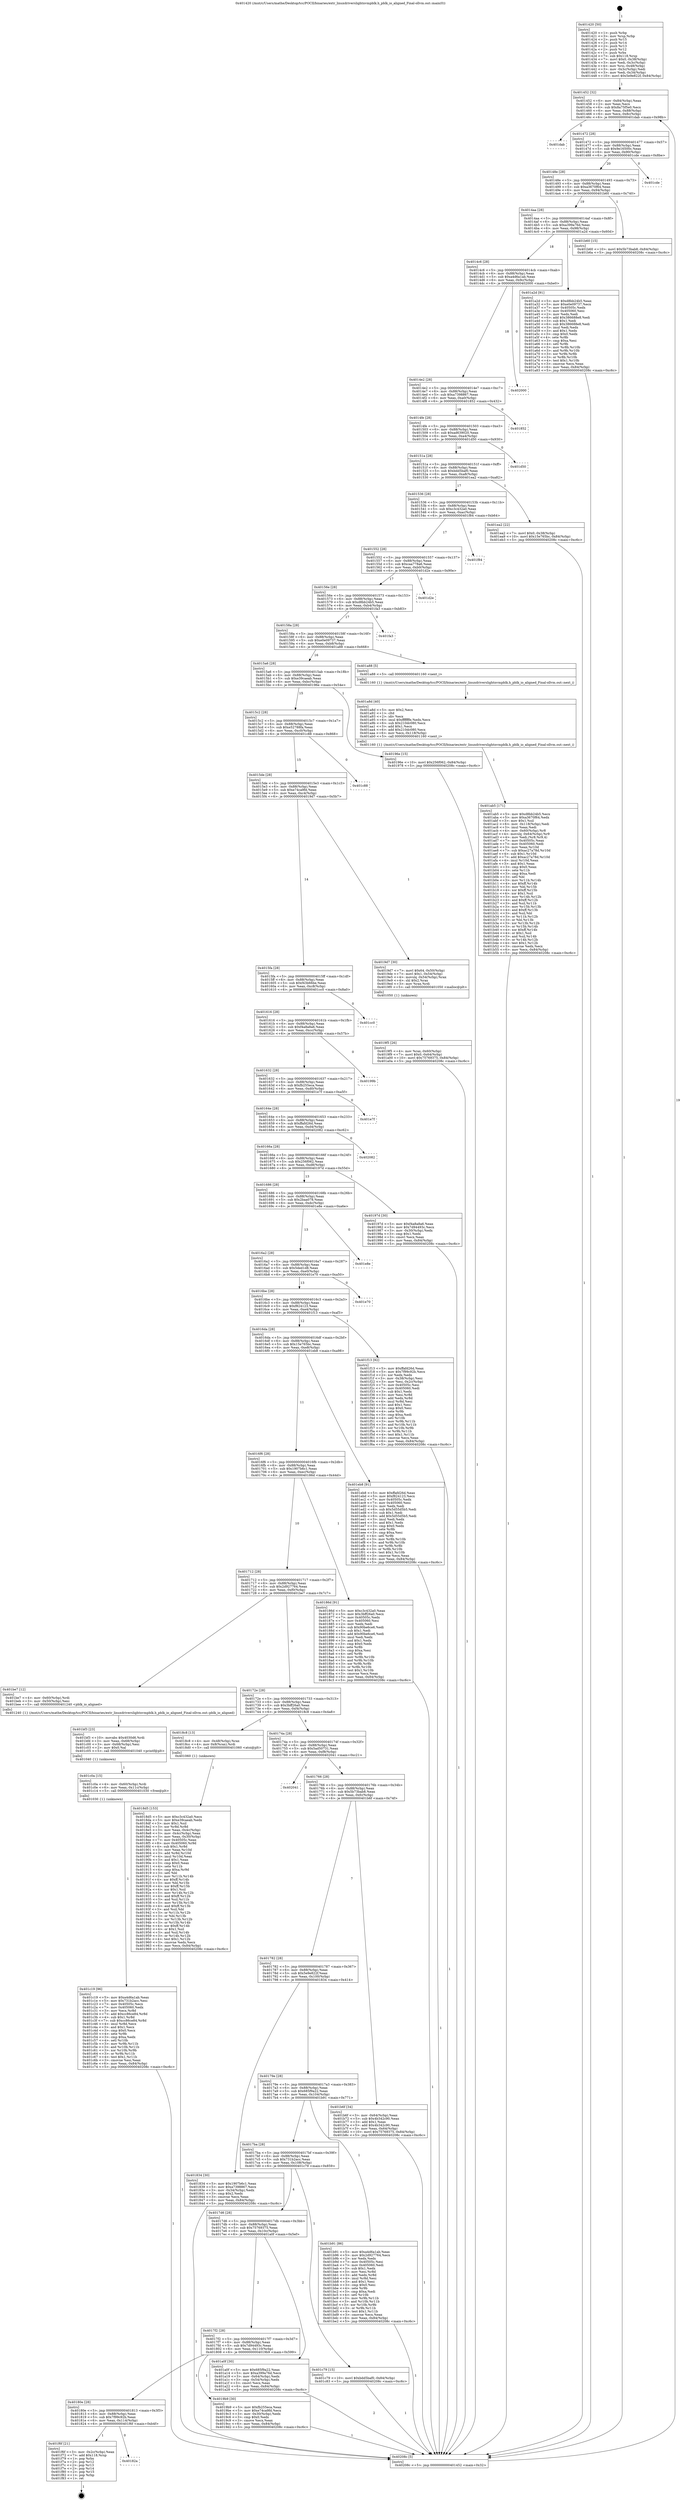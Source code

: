 digraph "0x401420" {
  label = "0x401420 (/mnt/c/Users/mathe/Desktop/tcc/POCII/binaries/extr_linuxdriverslightnvmpblk.h_pblk_io_aligned_Final-ollvm.out::main(0))"
  labelloc = "t"
  node[shape=record]

  Entry [label="",width=0.3,height=0.3,shape=circle,fillcolor=black,style=filled]
  "0x401452" [label="{
     0x401452 [32]\l
     | [instrs]\l
     &nbsp;&nbsp;0x401452 \<+6\>: mov -0x84(%rbp),%eax\l
     &nbsp;&nbsp;0x401458 \<+2\>: mov %eax,%ecx\l
     &nbsp;&nbsp;0x40145a \<+6\>: sub $0x8a75f5e0,%ecx\l
     &nbsp;&nbsp;0x401460 \<+6\>: mov %eax,-0x88(%rbp)\l
     &nbsp;&nbsp;0x401466 \<+6\>: mov %ecx,-0x8c(%rbp)\l
     &nbsp;&nbsp;0x40146c \<+6\>: je 0000000000401dab \<main+0x98b\>\l
  }"]
  "0x401dab" [label="{
     0x401dab\l
  }", style=dashed]
  "0x401472" [label="{
     0x401472 [28]\l
     | [instrs]\l
     &nbsp;&nbsp;0x401472 \<+5\>: jmp 0000000000401477 \<main+0x57\>\l
     &nbsp;&nbsp;0x401477 \<+6\>: mov -0x88(%rbp),%eax\l
     &nbsp;&nbsp;0x40147d \<+5\>: sub $0x9e16500c,%eax\l
     &nbsp;&nbsp;0x401482 \<+6\>: mov %eax,-0x90(%rbp)\l
     &nbsp;&nbsp;0x401488 \<+6\>: je 0000000000401cde \<main+0x8be\>\l
  }"]
  Exit [label="",width=0.3,height=0.3,shape=circle,fillcolor=black,style=filled,peripheries=2]
  "0x401cde" [label="{
     0x401cde\l
  }", style=dashed]
  "0x40148e" [label="{
     0x40148e [28]\l
     | [instrs]\l
     &nbsp;&nbsp;0x40148e \<+5\>: jmp 0000000000401493 \<main+0x73\>\l
     &nbsp;&nbsp;0x401493 \<+6\>: mov -0x88(%rbp),%eax\l
     &nbsp;&nbsp;0x401499 \<+5\>: sub $0xa3670f64,%eax\l
     &nbsp;&nbsp;0x40149e \<+6\>: mov %eax,-0x94(%rbp)\l
     &nbsp;&nbsp;0x4014a4 \<+6\>: je 0000000000401b60 \<main+0x740\>\l
  }"]
  "0x40182a" [label="{
     0x40182a\l
  }", style=dashed]
  "0x401b60" [label="{
     0x401b60 [15]\l
     | [instrs]\l
     &nbsp;&nbsp;0x401b60 \<+10\>: movl $0x5b73bab8,-0x84(%rbp)\l
     &nbsp;&nbsp;0x401b6a \<+5\>: jmp 000000000040208c \<main+0xc6c\>\l
  }"]
  "0x4014aa" [label="{
     0x4014aa [28]\l
     | [instrs]\l
     &nbsp;&nbsp;0x4014aa \<+5\>: jmp 00000000004014af \<main+0x8f\>\l
     &nbsp;&nbsp;0x4014af \<+6\>: mov -0x88(%rbp),%eax\l
     &nbsp;&nbsp;0x4014b5 \<+5\>: sub $0xa399a76d,%eax\l
     &nbsp;&nbsp;0x4014ba \<+6\>: mov %eax,-0x98(%rbp)\l
     &nbsp;&nbsp;0x4014c0 \<+6\>: je 0000000000401a2d \<main+0x60d\>\l
  }"]
  "0x401f6f" [label="{
     0x401f6f [21]\l
     | [instrs]\l
     &nbsp;&nbsp;0x401f6f \<+3\>: mov -0x2c(%rbp),%eax\l
     &nbsp;&nbsp;0x401f72 \<+7\>: add $0x118,%rsp\l
     &nbsp;&nbsp;0x401f79 \<+1\>: pop %rbx\l
     &nbsp;&nbsp;0x401f7a \<+2\>: pop %r12\l
     &nbsp;&nbsp;0x401f7c \<+2\>: pop %r13\l
     &nbsp;&nbsp;0x401f7e \<+2\>: pop %r14\l
     &nbsp;&nbsp;0x401f80 \<+2\>: pop %r15\l
     &nbsp;&nbsp;0x401f82 \<+1\>: pop %rbp\l
     &nbsp;&nbsp;0x401f83 \<+1\>: ret\l
  }"]
  "0x401a2d" [label="{
     0x401a2d [91]\l
     | [instrs]\l
     &nbsp;&nbsp;0x401a2d \<+5\>: mov $0xd8bb24b5,%eax\l
     &nbsp;&nbsp;0x401a32 \<+5\>: mov $0xe0e09737,%ecx\l
     &nbsp;&nbsp;0x401a37 \<+7\>: mov 0x40505c,%edx\l
     &nbsp;&nbsp;0x401a3e \<+7\>: mov 0x405060,%esi\l
     &nbsp;&nbsp;0x401a45 \<+2\>: mov %edx,%edi\l
     &nbsp;&nbsp;0x401a47 \<+6\>: add $0x386688e8,%edi\l
     &nbsp;&nbsp;0x401a4d \<+3\>: sub $0x1,%edi\l
     &nbsp;&nbsp;0x401a50 \<+6\>: sub $0x386688e8,%edi\l
     &nbsp;&nbsp;0x401a56 \<+3\>: imul %edi,%edx\l
     &nbsp;&nbsp;0x401a59 \<+3\>: and $0x1,%edx\l
     &nbsp;&nbsp;0x401a5c \<+3\>: cmp $0x0,%edx\l
     &nbsp;&nbsp;0x401a5f \<+4\>: sete %r8b\l
     &nbsp;&nbsp;0x401a63 \<+3\>: cmp $0xa,%esi\l
     &nbsp;&nbsp;0x401a66 \<+4\>: setl %r9b\l
     &nbsp;&nbsp;0x401a6a \<+3\>: mov %r8b,%r10b\l
     &nbsp;&nbsp;0x401a6d \<+3\>: and %r9b,%r10b\l
     &nbsp;&nbsp;0x401a70 \<+3\>: xor %r9b,%r8b\l
     &nbsp;&nbsp;0x401a73 \<+3\>: or %r8b,%r10b\l
     &nbsp;&nbsp;0x401a76 \<+4\>: test $0x1,%r10b\l
     &nbsp;&nbsp;0x401a7a \<+3\>: cmovne %ecx,%eax\l
     &nbsp;&nbsp;0x401a7d \<+6\>: mov %eax,-0x84(%rbp)\l
     &nbsp;&nbsp;0x401a83 \<+5\>: jmp 000000000040208c \<main+0xc6c\>\l
  }"]
  "0x4014c6" [label="{
     0x4014c6 [28]\l
     | [instrs]\l
     &nbsp;&nbsp;0x4014c6 \<+5\>: jmp 00000000004014cb \<main+0xab\>\l
     &nbsp;&nbsp;0x4014cb \<+6\>: mov -0x88(%rbp),%eax\l
     &nbsp;&nbsp;0x4014d1 \<+5\>: sub $0xa4d6a1ab,%eax\l
     &nbsp;&nbsp;0x4014d6 \<+6\>: mov %eax,-0x9c(%rbp)\l
     &nbsp;&nbsp;0x4014dc \<+6\>: je 0000000000402000 \<main+0xbe0\>\l
  }"]
  "0x401c19" [label="{
     0x401c19 [96]\l
     | [instrs]\l
     &nbsp;&nbsp;0x401c19 \<+5\>: mov $0xa4d6a1ab,%eax\l
     &nbsp;&nbsp;0x401c1e \<+5\>: mov $0x731b2acc,%esi\l
     &nbsp;&nbsp;0x401c23 \<+7\>: mov 0x40505c,%ecx\l
     &nbsp;&nbsp;0x401c2a \<+7\>: mov 0x405060,%edx\l
     &nbsp;&nbsp;0x401c31 \<+3\>: mov %ecx,%r8d\l
     &nbsp;&nbsp;0x401c34 \<+7\>: add $0xcc86ce84,%r8d\l
     &nbsp;&nbsp;0x401c3b \<+4\>: sub $0x1,%r8d\l
     &nbsp;&nbsp;0x401c3f \<+7\>: sub $0xcc86ce84,%r8d\l
     &nbsp;&nbsp;0x401c46 \<+4\>: imul %r8d,%ecx\l
     &nbsp;&nbsp;0x401c4a \<+3\>: and $0x1,%ecx\l
     &nbsp;&nbsp;0x401c4d \<+3\>: cmp $0x0,%ecx\l
     &nbsp;&nbsp;0x401c50 \<+4\>: sete %r9b\l
     &nbsp;&nbsp;0x401c54 \<+3\>: cmp $0xa,%edx\l
     &nbsp;&nbsp;0x401c57 \<+4\>: setl %r10b\l
     &nbsp;&nbsp;0x401c5b \<+3\>: mov %r9b,%r11b\l
     &nbsp;&nbsp;0x401c5e \<+3\>: and %r10b,%r11b\l
     &nbsp;&nbsp;0x401c61 \<+3\>: xor %r10b,%r9b\l
     &nbsp;&nbsp;0x401c64 \<+3\>: or %r9b,%r11b\l
     &nbsp;&nbsp;0x401c67 \<+4\>: test $0x1,%r11b\l
     &nbsp;&nbsp;0x401c6b \<+3\>: cmovne %esi,%eax\l
     &nbsp;&nbsp;0x401c6e \<+6\>: mov %eax,-0x84(%rbp)\l
     &nbsp;&nbsp;0x401c74 \<+5\>: jmp 000000000040208c \<main+0xc6c\>\l
  }"]
  "0x402000" [label="{
     0x402000\l
  }", style=dashed]
  "0x4014e2" [label="{
     0x4014e2 [28]\l
     | [instrs]\l
     &nbsp;&nbsp;0x4014e2 \<+5\>: jmp 00000000004014e7 \<main+0xc7\>\l
     &nbsp;&nbsp;0x4014e7 \<+6\>: mov -0x88(%rbp),%eax\l
     &nbsp;&nbsp;0x4014ed \<+5\>: sub $0xa7398867,%eax\l
     &nbsp;&nbsp;0x4014f2 \<+6\>: mov %eax,-0xa0(%rbp)\l
     &nbsp;&nbsp;0x4014f8 \<+6\>: je 0000000000401852 \<main+0x432\>\l
  }"]
  "0x401c0a" [label="{
     0x401c0a [15]\l
     | [instrs]\l
     &nbsp;&nbsp;0x401c0a \<+4\>: mov -0x60(%rbp),%rdi\l
     &nbsp;&nbsp;0x401c0e \<+6\>: mov %eax,-0x11c(%rbp)\l
     &nbsp;&nbsp;0x401c14 \<+5\>: call 0000000000401030 \<free@plt\>\l
     | [calls]\l
     &nbsp;&nbsp;0x401030 \{1\} (unknown)\l
  }"]
  "0x401852" [label="{
     0x401852\l
  }", style=dashed]
  "0x4014fe" [label="{
     0x4014fe [28]\l
     | [instrs]\l
     &nbsp;&nbsp;0x4014fe \<+5\>: jmp 0000000000401503 \<main+0xe3\>\l
     &nbsp;&nbsp;0x401503 \<+6\>: mov -0x88(%rbp),%eax\l
     &nbsp;&nbsp;0x401509 \<+5\>: sub $0xad639020,%eax\l
     &nbsp;&nbsp;0x40150e \<+6\>: mov %eax,-0xa4(%rbp)\l
     &nbsp;&nbsp;0x401514 \<+6\>: je 0000000000401d50 \<main+0x930\>\l
  }"]
  "0x401bf3" [label="{
     0x401bf3 [23]\l
     | [instrs]\l
     &nbsp;&nbsp;0x401bf3 \<+10\>: movabs $0x4030d6,%rdi\l
     &nbsp;&nbsp;0x401bfd \<+3\>: mov %eax,-0x68(%rbp)\l
     &nbsp;&nbsp;0x401c00 \<+3\>: mov -0x68(%rbp),%esi\l
     &nbsp;&nbsp;0x401c03 \<+2\>: mov $0x0,%al\l
     &nbsp;&nbsp;0x401c05 \<+5\>: call 0000000000401040 \<printf@plt\>\l
     | [calls]\l
     &nbsp;&nbsp;0x401040 \{1\} (unknown)\l
  }"]
  "0x401d50" [label="{
     0x401d50\l
  }", style=dashed]
  "0x40151a" [label="{
     0x40151a [28]\l
     | [instrs]\l
     &nbsp;&nbsp;0x40151a \<+5\>: jmp 000000000040151f \<main+0xff\>\l
     &nbsp;&nbsp;0x40151f \<+6\>: mov -0x88(%rbp),%eax\l
     &nbsp;&nbsp;0x401525 \<+5\>: sub $0xbdd5baf0,%eax\l
     &nbsp;&nbsp;0x40152a \<+6\>: mov %eax,-0xa8(%rbp)\l
     &nbsp;&nbsp;0x401530 \<+6\>: je 0000000000401ea2 \<main+0xa82\>\l
  }"]
  "0x401ab5" [label="{
     0x401ab5 [171]\l
     | [instrs]\l
     &nbsp;&nbsp;0x401ab5 \<+5\>: mov $0xd8bb24b5,%ecx\l
     &nbsp;&nbsp;0x401aba \<+5\>: mov $0xa3670f64,%edx\l
     &nbsp;&nbsp;0x401abf \<+3\>: mov $0x1,%sil\l
     &nbsp;&nbsp;0x401ac2 \<+6\>: mov -0x118(%rbp),%edi\l
     &nbsp;&nbsp;0x401ac8 \<+3\>: imul %eax,%edi\l
     &nbsp;&nbsp;0x401acb \<+4\>: mov -0x60(%rbp),%r8\l
     &nbsp;&nbsp;0x401acf \<+4\>: movslq -0x64(%rbp),%r9\l
     &nbsp;&nbsp;0x401ad3 \<+4\>: mov %edi,(%r8,%r9,4)\l
     &nbsp;&nbsp;0x401ad7 \<+7\>: mov 0x40505c,%eax\l
     &nbsp;&nbsp;0x401ade \<+7\>: mov 0x405060,%edi\l
     &nbsp;&nbsp;0x401ae5 \<+3\>: mov %eax,%r10d\l
     &nbsp;&nbsp;0x401ae8 \<+7\>: sub $0xac27a78d,%r10d\l
     &nbsp;&nbsp;0x401aef \<+4\>: sub $0x1,%r10d\l
     &nbsp;&nbsp;0x401af3 \<+7\>: add $0xac27a78d,%r10d\l
     &nbsp;&nbsp;0x401afa \<+4\>: imul %r10d,%eax\l
     &nbsp;&nbsp;0x401afe \<+3\>: and $0x1,%eax\l
     &nbsp;&nbsp;0x401b01 \<+3\>: cmp $0x0,%eax\l
     &nbsp;&nbsp;0x401b04 \<+4\>: sete %r11b\l
     &nbsp;&nbsp;0x401b08 \<+3\>: cmp $0xa,%edi\l
     &nbsp;&nbsp;0x401b0b \<+3\>: setl %bl\l
     &nbsp;&nbsp;0x401b0e \<+3\>: mov %r11b,%r14b\l
     &nbsp;&nbsp;0x401b11 \<+4\>: xor $0xff,%r14b\l
     &nbsp;&nbsp;0x401b15 \<+3\>: mov %bl,%r15b\l
     &nbsp;&nbsp;0x401b18 \<+4\>: xor $0xff,%r15b\l
     &nbsp;&nbsp;0x401b1c \<+4\>: xor $0x1,%sil\l
     &nbsp;&nbsp;0x401b20 \<+3\>: mov %r14b,%r12b\l
     &nbsp;&nbsp;0x401b23 \<+4\>: and $0xff,%r12b\l
     &nbsp;&nbsp;0x401b27 \<+3\>: and %sil,%r11b\l
     &nbsp;&nbsp;0x401b2a \<+3\>: mov %r15b,%r13b\l
     &nbsp;&nbsp;0x401b2d \<+4\>: and $0xff,%r13b\l
     &nbsp;&nbsp;0x401b31 \<+3\>: and %sil,%bl\l
     &nbsp;&nbsp;0x401b34 \<+3\>: or %r11b,%r12b\l
     &nbsp;&nbsp;0x401b37 \<+3\>: or %bl,%r13b\l
     &nbsp;&nbsp;0x401b3a \<+3\>: xor %r13b,%r12b\l
     &nbsp;&nbsp;0x401b3d \<+3\>: or %r15b,%r14b\l
     &nbsp;&nbsp;0x401b40 \<+4\>: xor $0xff,%r14b\l
     &nbsp;&nbsp;0x401b44 \<+4\>: or $0x1,%sil\l
     &nbsp;&nbsp;0x401b48 \<+3\>: and %sil,%r14b\l
     &nbsp;&nbsp;0x401b4b \<+3\>: or %r14b,%r12b\l
     &nbsp;&nbsp;0x401b4e \<+4\>: test $0x1,%r12b\l
     &nbsp;&nbsp;0x401b52 \<+3\>: cmovne %edx,%ecx\l
     &nbsp;&nbsp;0x401b55 \<+6\>: mov %ecx,-0x84(%rbp)\l
     &nbsp;&nbsp;0x401b5b \<+5\>: jmp 000000000040208c \<main+0xc6c\>\l
  }"]
  "0x401ea2" [label="{
     0x401ea2 [22]\l
     | [instrs]\l
     &nbsp;&nbsp;0x401ea2 \<+7\>: movl $0x0,-0x38(%rbp)\l
     &nbsp;&nbsp;0x401ea9 \<+10\>: movl $0x15e765bc,-0x84(%rbp)\l
     &nbsp;&nbsp;0x401eb3 \<+5\>: jmp 000000000040208c \<main+0xc6c\>\l
  }"]
  "0x401536" [label="{
     0x401536 [28]\l
     | [instrs]\l
     &nbsp;&nbsp;0x401536 \<+5\>: jmp 000000000040153b \<main+0x11b\>\l
     &nbsp;&nbsp;0x40153b \<+6\>: mov -0x88(%rbp),%eax\l
     &nbsp;&nbsp;0x401541 \<+5\>: sub $0xc3c432a0,%eax\l
     &nbsp;&nbsp;0x401546 \<+6\>: mov %eax,-0xac(%rbp)\l
     &nbsp;&nbsp;0x40154c \<+6\>: je 0000000000401f84 \<main+0xb64\>\l
  }"]
  "0x401a8d" [label="{
     0x401a8d [40]\l
     | [instrs]\l
     &nbsp;&nbsp;0x401a8d \<+5\>: mov $0x2,%ecx\l
     &nbsp;&nbsp;0x401a92 \<+1\>: cltd\l
     &nbsp;&nbsp;0x401a93 \<+2\>: idiv %ecx\l
     &nbsp;&nbsp;0x401a95 \<+6\>: imul $0xfffffffe,%edx,%ecx\l
     &nbsp;&nbsp;0x401a9b \<+6\>: sub $0x210dc080,%ecx\l
     &nbsp;&nbsp;0x401aa1 \<+3\>: add $0x1,%ecx\l
     &nbsp;&nbsp;0x401aa4 \<+6\>: add $0x210dc080,%ecx\l
     &nbsp;&nbsp;0x401aaa \<+6\>: mov %ecx,-0x118(%rbp)\l
     &nbsp;&nbsp;0x401ab0 \<+5\>: call 0000000000401160 \<next_i\>\l
     | [calls]\l
     &nbsp;&nbsp;0x401160 \{1\} (/mnt/c/Users/mathe/Desktop/tcc/POCII/binaries/extr_linuxdriverslightnvmpblk.h_pblk_io_aligned_Final-ollvm.out::next_i)\l
  }"]
  "0x401f84" [label="{
     0x401f84\l
  }", style=dashed]
  "0x401552" [label="{
     0x401552 [28]\l
     | [instrs]\l
     &nbsp;&nbsp;0x401552 \<+5\>: jmp 0000000000401557 \<main+0x137\>\l
     &nbsp;&nbsp;0x401557 \<+6\>: mov -0x88(%rbp),%eax\l
     &nbsp;&nbsp;0x40155d \<+5\>: sub $0xcaa778a6,%eax\l
     &nbsp;&nbsp;0x401562 \<+6\>: mov %eax,-0xb0(%rbp)\l
     &nbsp;&nbsp;0x401568 \<+6\>: je 0000000000401d2e \<main+0x90e\>\l
  }"]
  "0x4019f5" [label="{
     0x4019f5 [26]\l
     | [instrs]\l
     &nbsp;&nbsp;0x4019f5 \<+4\>: mov %rax,-0x60(%rbp)\l
     &nbsp;&nbsp;0x4019f9 \<+7\>: movl $0x0,-0x64(%rbp)\l
     &nbsp;&nbsp;0x401a00 \<+10\>: movl $0x75769375,-0x84(%rbp)\l
     &nbsp;&nbsp;0x401a0a \<+5\>: jmp 000000000040208c \<main+0xc6c\>\l
  }"]
  "0x401d2e" [label="{
     0x401d2e\l
  }", style=dashed]
  "0x40156e" [label="{
     0x40156e [28]\l
     | [instrs]\l
     &nbsp;&nbsp;0x40156e \<+5\>: jmp 0000000000401573 \<main+0x153\>\l
     &nbsp;&nbsp;0x401573 \<+6\>: mov -0x88(%rbp),%eax\l
     &nbsp;&nbsp;0x401579 \<+5\>: sub $0xd8bb24b5,%eax\l
     &nbsp;&nbsp;0x40157e \<+6\>: mov %eax,-0xb4(%rbp)\l
     &nbsp;&nbsp;0x401584 \<+6\>: je 0000000000401fa3 \<main+0xb83\>\l
  }"]
  "0x40180e" [label="{
     0x40180e [28]\l
     | [instrs]\l
     &nbsp;&nbsp;0x40180e \<+5\>: jmp 0000000000401813 \<main+0x3f3\>\l
     &nbsp;&nbsp;0x401813 \<+6\>: mov -0x88(%rbp),%eax\l
     &nbsp;&nbsp;0x401819 \<+5\>: sub $0x7f99c92b,%eax\l
     &nbsp;&nbsp;0x40181e \<+6\>: mov %eax,-0x114(%rbp)\l
     &nbsp;&nbsp;0x401824 \<+6\>: je 0000000000401f6f \<main+0xb4f\>\l
  }"]
  "0x401fa3" [label="{
     0x401fa3\l
  }", style=dashed]
  "0x40158a" [label="{
     0x40158a [28]\l
     | [instrs]\l
     &nbsp;&nbsp;0x40158a \<+5\>: jmp 000000000040158f \<main+0x16f\>\l
     &nbsp;&nbsp;0x40158f \<+6\>: mov -0x88(%rbp),%eax\l
     &nbsp;&nbsp;0x401595 \<+5\>: sub $0xe0e09737,%eax\l
     &nbsp;&nbsp;0x40159a \<+6\>: mov %eax,-0xb8(%rbp)\l
     &nbsp;&nbsp;0x4015a0 \<+6\>: je 0000000000401a88 \<main+0x668\>\l
  }"]
  "0x4019b9" [label="{
     0x4019b9 [30]\l
     | [instrs]\l
     &nbsp;&nbsp;0x4019b9 \<+5\>: mov $0xfb255eca,%eax\l
     &nbsp;&nbsp;0x4019be \<+5\>: mov $0xe74ca9fd,%ecx\l
     &nbsp;&nbsp;0x4019c3 \<+3\>: mov -0x30(%rbp),%edx\l
     &nbsp;&nbsp;0x4019c6 \<+3\>: cmp $0x0,%edx\l
     &nbsp;&nbsp;0x4019c9 \<+3\>: cmove %ecx,%eax\l
     &nbsp;&nbsp;0x4019cc \<+6\>: mov %eax,-0x84(%rbp)\l
     &nbsp;&nbsp;0x4019d2 \<+5\>: jmp 000000000040208c \<main+0xc6c\>\l
  }"]
  "0x401a88" [label="{
     0x401a88 [5]\l
     | [instrs]\l
     &nbsp;&nbsp;0x401a88 \<+5\>: call 0000000000401160 \<next_i\>\l
     | [calls]\l
     &nbsp;&nbsp;0x401160 \{1\} (/mnt/c/Users/mathe/Desktop/tcc/POCII/binaries/extr_linuxdriverslightnvmpblk.h_pblk_io_aligned_Final-ollvm.out::next_i)\l
  }"]
  "0x4015a6" [label="{
     0x4015a6 [28]\l
     | [instrs]\l
     &nbsp;&nbsp;0x4015a6 \<+5\>: jmp 00000000004015ab \<main+0x18b\>\l
     &nbsp;&nbsp;0x4015ab \<+6\>: mov -0x88(%rbp),%eax\l
     &nbsp;&nbsp;0x4015b1 \<+5\>: sub $0xe39caeab,%eax\l
     &nbsp;&nbsp;0x4015b6 \<+6\>: mov %eax,-0xbc(%rbp)\l
     &nbsp;&nbsp;0x4015bc \<+6\>: je 000000000040196e \<main+0x54e\>\l
  }"]
  "0x4017f2" [label="{
     0x4017f2 [28]\l
     | [instrs]\l
     &nbsp;&nbsp;0x4017f2 \<+5\>: jmp 00000000004017f7 \<main+0x3d7\>\l
     &nbsp;&nbsp;0x4017f7 \<+6\>: mov -0x88(%rbp),%eax\l
     &nbsp;&nbsp;0x4017fd \<+5\>: sub $0x7d94493c,%eax\l
     &nbsp;&nbsp;0x401802 \<+6\>: mov %eax,-0x110(%rbp)\l
     &nbsp;&nbsp;0x401808 \<+6\>: je 00000000004019b9 \<main+0x599\>\l
  }"]
  "0x40196e" [label="{
     0x40196e [15]\l
     | [instrs]\l
     &nbsp;&nbsp;0x40196e \<+10\>: movl $0x256f062,-0x84(%rbp)\l
     &nbsp;&nbsp;0x401978 \<+5\>: jmp 000000000040208c \<main+0xc6c\>\l
  }"]
  "0x4015c2" [label="{
     0x4015c2 [28]\l
     | [instrs]\l
     &nbsp;&nbsp;0x4015c2 \<+5\>: jmp 00000000004015c7 \<main+0x1a7\>\l
     &nbsp;&nbsp;0x4015c7 \<+6\>: mov -0x88(%rbp),%eax\l
     &nbsp;&nbsp;0x4015cd \<+5\>: sub $0xe52788fa,%eax\l
     &nbsp;&nbsp;0x4015d2 \<+6\>: mov %eax,-0xc0(%rbp)\l
     &nbsp;&nbsp;0x4015d8 \<+6\>: je 0000000000401c88 \<main+0x868\>\l
  }"]
  "0x401a0f" [label="{
     0x401a0f [30]\l
     | [instrs]\l
     &nbsp;&nbsp;0x401a0f \<+5\>: mov $0x685f9a22,%eax\l
     &nbsp;&nbsp;0x401a14 \<+5\>: mov $0xa399a76d,%ecx\l
     &nbsp;&nbsp;0x401a19 \<+3\>: mov -0x64(%rbp),%edx\l
     &nbsp;&nbsp;0x401a1c \<+3\>: cmp -0x54(%rbp),%edx\l
     &nbsp;&nbsp;0x401a1f \<+3\>: cmovl %ecx,%eax\l
     &nbsp;&nbsp;0x401a22 \<+6\>: mov %eax,-0x84(%rbp)\l
     &nbsp;&nbsp;0x401a28 \<+5\>: jmp 000000000040208c \<main+0xc6c\>\l
  }"]
  "0x401c88" [label="{
     0x401c88\l
  }", style=dashed]
  "0x4015de" [label="{
     0x4015de [28]\l
     | [instrs]\l
     &nbsp;&nbsp;0x4015de \<+5\>: jmp 00000000004015e3 \<main+0x1c3\>\l
     &nbsp;&nbsp;0x4015e3 \<+6\>: mov -0x88(%rbp),%eax\l
     &nbsp;&nbsp;0x4015e9 \<+5\>: sub $0xe74ca9fd,%eax\l
     &nbsp;&nbsp;0x4015ee \<+6\>: mov %eax,-0xc4(%rbp)\l
     &nbsp;&nbsp;0x4015f4 \<+6\>: je 00000000004019d7 \<main+0x5b7\>\l
  }"]
  "0x4017d6" [label="{
     0x4017d6 [28]\l
     | [instrs]\l
     &nbsp;&nbsp;0x4017d6 \<+5\>: jmp 00000000004017db \<main+0x3bb\>\l
     &nbsp;&nbsp;0x4017db \<+6\>: mov -0x88(%rbp),%eax\l
     &nbsp;&nbsp;0x4017e1 \<+5\>: sub $0x75769375,%eax\l
     &nbsp;&nbsp;0x4017e6 \<+6\>: mov %eax,-0x10c(%rbp)\l
     &nbsp;&nbsp;0x4017ec \<+6\>: je 0000000000401a0f \<main+0x5ef\>\l
  }"]
  "0x4019d7" [label="{
     0x4019d7 [30]\l
     | [instrs]\l
     &nbsp;&nbsp;0x4019d7 \<+7\>: movl $0x64,-0x50(%rbp)\l
     &nbsp;&nbsp;0x4019de \<+7\>: movl $0x1,-0x54(%rbp)\l
     &nbsp;&nbsp;0x4019e5 \<+4\>: movslq -0x54(%rbp),%rax\l
     &nbsp;&nbsp;0x4019e9 \<+4\>: shl $0x2,%rax\l
     &nbsp;&nbsp;0x4019ed \<+3\>: mov %rax,%rdi\l
     &nbsp;&nbsp;0x4019f0 \<+5\>: call 0000000000401050 \<malloc@plt\>\l
     | [calls]\l
     &nbsp;&nbsp;0x401050 \{1\} (unknown)\l
  }"]
  "0x4015fa" [label="{
     0x4015fa [28]\l
     | [instrs]\l
     &nbsp;&nbsp;0x4015fa \<+5\>: jmp 00000000004015ff \<main+0x1df\>\l
     &nbsp;&nbsp;0x4015ff \<+6\>: mov -0x88(%rbp),%eax\l
     &nbsp;&nbsp;0x401605 \<+5\>: sub $0xf43b66be,%eax\l
     &nbsp;&nbsp;0x40160a \<+6\>: mov %eax,-0xc8(%rbp)\l
     &nbsp;&nbsp;0x401610 \<+6\>: je 0000000000401cc0 \<main+0x8a0\>\l
  }"]
  "0x401c79" [label="{
     0x401c79 [15]\l
     | [instrs]\l
     &nbsp;&nbsp;0x401c79 \<+10\>: movl $0xbdd5baf0,-0x84(%rbp)\l
     &nbsp;&nbsp;0x401c83 \<+5\>: jmp 000000000040208c \<main+0xc6c\>\l
  }"]
  "0x401cc0" [label="{
     0x401cc0\l
  }", style=dashed]
  "0x401616" [label="{
     0x401616 [28]\l
     | [instrs]\l
     &nbsp;&nbsp;0x401616 \<+5\>: jmp 000000000040161b \<main+0x1fb\>\l
     &nbsp;&nbsp;0x40161b \<+6\>: mov -0x88(%rbp),%eax\l
     &nbsp;&nbsp;0x401621 \<+5\>: sub $0xf4a8a8a6,%eax\l
     &nbsp;&nbsp;0x401626 \<+6\>: mov %eax,-0xcc(%rbp)\l
     &nbsp;&nbsp;0x40162c \<+6\>: je 000000000040199b \<main+0x57b\>\l
  }"]
  "0x4017ba" [label="{
     0x4017ba [28]\l
     | [instrs]\l
     &nbsp;&nbsp;0x4017ba \<+5\>: jmp 00000000004017bf \<main+0x39f\>\l
     &nbsp;&nbsp;0x4017bf \<+6\>: mov -0x88(%rbp),%eax\l
     &nbsp;&nbsp;0x4017c5 \<+5\>: sub $0x731b2acc,%eax\l
     &nbsp;&nbsp;0x4017ca \<+6\>: mov %eax,-0x108(%rbp)\l
     &nbsp;&nbsp;0x4017d0 \<+6\>: je 0000000000401c79 \<main+0x859\>\l
  }"]
  "0x40199b" [label="{
     0x40199b\l
  }", style=dashed]
  "0x401632" [label="{
     0x401632 [28]\l
     | [instrs]\l
     &nbsp;&nbsp;0x401632 \<+5\>: jmp 0000000000401637 \<main+0x217\>\l
     &nbsp;&nbsp;0x401637 \<+6\>: mov -0x88(%rbp),%eax\l
     &nbsp;&nbsp;0x40163d \<+5\>: sub $0xfb255eca,%eax\l
     &nbsp;&nbsp;0x401642 \<+6\>: mov %eax,-0xd0(%rbp)\l
     &nbsp;&nbsp;0x401648 \<+6\>: je 0000000000401e7f \<main+0xa5f\>\l
  }"]
  "0x401b91" [label="{
     0x401b91 [86]\l
     | [instrs]\l
     &nbsp;&nbsp;0x401b91 \<+5\>: mov $0xa4d6a1ab,%eax\l
     &nbsp;&nbsp;0x401b96 \<+5\>: mov $0x2d927764,%ecx\l
     &nbsp;&nbsp;0x401b9b \<+2\>: xor %edx,%edx\l
     &nbsp;&nbsp;0x401b9d \<+7\>: mov 0x40505c,%esi\l
     &nbsp;&nbsp;0x401ba4 \<+7\>: mov 0x405060,%edi\l
     &nbsp;&nbsp;0x401bab \<+3\>: sub $0x1,%edx\l
     &nbsp;&nbsp;0x401bae \<+3\>: mov %esi,%r8d\l
     &nbsp;&nbsp;0x401bb1 \<+3\>: add %edx,%r8d\l
     &nbsp;&nbsp;0x401bb4 \<+4\>: imul %r8d,%esi\l
     &nbsp;&nbsp;0x401bb8 \<+3\>: and $0x1,%esi\l
     &nbsp;&nbsp;0x401bbb \<+3\>: cmp $0x0,%esi\l
     &nbsp;&nbsp;0x401bbe \<+4\>: sete %r9b\l
     &nbsp;&nbsp;0x401bc2 \<+3\>: cmp $0xa,%edi\l
     &nbsp;&nbsp;0x401bc5 \<+4\>: setl %r10b\l
     &nbsp;&nbsp;0x401bc9 \<+3\>: mov %r9b,%r11b\l
     &nbsp;&nbsp;0x401bcc \<+3\>: and %r10b,%r11b\l
     &nbsp;&nbsp;0x401bcf \<+3\>: xor %r10b,%r9b\l
     &nbsp;&nbsp;0x401bd2 \<+3\>: or %r9b,%r11b\l
     &nbsp;&nbsp;0x401bd5 \<+4\>: test $0x1,%r11b\l
     &nbsp;&nbsp;0x401bd9 \<+3\>: cmovne %ecx,%eax\l
     &nbsp;&nbsp;0x401bdc \<+6\>: mov %eax,-0x84(%rbp)\l
     &nbsp;&nbsp;0x401be2 \<+5\>: jmp 000000000040208c \<main+0xc6c\>\l
  }"]
  "0x401e7f" [label="{
     0x401e7f\l
  }", style=dashed]
  "0x40164e" [label="{
     0x40164e [28]\l
     | [instrs]\l
     &nbsp;&nbsp;0x40164e \<+5\>: jmp 0000000000401653 \<main+0x233\>\l
     &nbsp;&nbsp;0x401653 \<+6\>: mov -0x88(%rbp),%eax\l
     &nbsp;&nbsp;0x401659 \<+5\>: sub $0xffafd26d,%eax\l
     &nbsp;&nbsp;0x40165e \<+6\>: mov %eax,-0xd4(%rbp)\l
     &nbsp;&nbsp;0x401664 \<+6\>: je 0000000000402082 \<main+0xc62\>\l
  }"]
  "0x4018d5" [label="{
     0x4018d5 [153]\l
     | [instrs]\l
     &nbsp;&nbsp;0x4018d5 \<+5\>: mov $0xc3c432a0,%ecx\l
     &nbsp;&nbsp;0x4018da \<+5\>: mov $0xe39caeab,%edx\l
     &nbsp;&nbsp;0x4018df \<+3\>: mov $0x1,%sil\l
     &nbsp;&nbsp;0x4018e2 \<+3\>: xor %r8d,%r8d\l
     &nbsp;&nbsp;0x4018e5 \<+3\>: mov %eax,-0x4c(%rbp)\l
     &nbsp;&nbsp;0x4018e8 \<+3\>: mov -0x4c(%rbp),%eax\l
     &nbsp;&nbsp;0x4018eb \<+3\>: mov %eax,-0x30(%rbp)\l
     &nbsp;&nbsp;0x4018ee \<+7\>: mov 0x40505c,%eax\l
     &nbsp;&nbsp;0x4018f5 \<+8\>: mov 0x405060,%r9d\l
     &nbsp;&nbsp;0x4018fd \<+4\>: sub $0x1,%r8d\l
     &nbsp;&nbsp;0x401901 \<+3\>: mov %eax,%r10d\l
     &nbsp;&nbsp;0x401904 \<+3\>: add %r8d,%r10d\l
     &nbsp;&nbsp;0x401907 \<+4\>: imul %r10d,%eax\l
     &nbsp;&nbsp;0x40190b \<+3\>: and $0x1,%eax\l
     &nbsp;&nbsp;0x40190e \<+3\>: cmp $0x0,%eax\l
     &nbsp;&nbsp;0x401911 \<+4\>: sete %r11b\l
     &nbsp;&nbsp;0x401915 \<+4\>: cmp $0xa,%r9d\l
     &nbsp;&nbsp;0x401919 \<+3\>: setl %bl\l
     &nbsp;&nbsp;0x40191c \<+3\>: mov %r11b,%r14b\l
     &nbsp;&nbsp;0x40191f \<+4\>: xor $0xff,%r14b\l
     &nbsp;&nbsp;0x401923 \<+3\>: mov %bl,%r15b\l
     &nbsp;&nbsp;0x401926 \<+4\>: xor $0xff,%r15b\l
     &nbsp;&nbsp;0x40192a \<+4\>: xor $0x1,%sil\l
     &nbsp;&nbsp;0x40192e \<+3\>: mov %r14b,%r12b\l
     &nbsp;&nbsp;0x401931 \<+4\>: and $0xff,%r12b\l
     &nbsp;&nbsp;0x401935 \<+3\>: and %sil,%r11b\l
     &nbsp;&nbsp;0x401938 \<+3\>: mov %r15b,%r13b\l
     &nbsp;&nbsp;0x40193b \<+4\>: and $0xff,%r13b\l
     &nbsp;&nbsp;0x40193f \<+3\>: and %sil,%bl\l
     &nbsp;&nbsp;0x401942 \<+3\>: or %r11b,%r12b\l
     &nbsp;&nbsp;0x401945 \<+3\>: or %bl,%r13b\l
     &nbsp;&nbsp;0x401948 \<+3\>: xor %r13b,%r12b\l
     &nbsp;&nbsp;0x40194b \<+3\>: or %r15b,%r14b\l
     &nbsp;&nbsp;0x40194e \<+4\>: xor $0xff,%r14b\l
     &nbsp;&nbsp;0x401952 \<+4\>: or $0x1,%sil\l
     &nbsp;&nbsp;0x401956 \<+3\>: and %sil,%r14b\l
     &nbsp;&nbsp;0x401959 \<+3\>: or %r14b,%r12b\l
     &nbsp;&nbsp;0x40195c \<+4\>: test $0x1,%r12b\l
     &nbsp;&nbsp;0x401960 \<+3\>: cmovne %edx,%ecx\l
     &nbsp;&nbsp;0x401963 \<+6\>: mov %ecx,-0x84(%rbp)\l
     &nbsp;&nbsp;0x401969 \<+5\>: jmp 000000000040208c \<main+0xc6c\>\l
  }"]
  "0x402082" [label="{
     0x402082\l
  }", style=dashed]
  "0x40166a" [label="{
     0x40166a [28]\l
     | [instrs]\l
     &nbsp;&nbsp;0x40166a \<+5\>: jmp 000000000040166f \<main+0x24f\>\l
     &nbsp;&nbsp;0x40166f \<+6\>: mov -0x88(%rbp),%eax\l
     &nbsp;&nbsp;0x401675 \<+5\>: sub $0x256f062,%eax\l
     &nbsp;&nbsp;0x40167a \<+6\>: mov %eax,-0xd8(%rbp)\l
     &nbsp;&nbsp;0x401680 \<+6\>: je 000000000040197d \<main+0x55d\>\l
  }"]
  "0x401420" [label="{
     0x401420 [50]\l
     | [instrs]\l
     &nbsp;&nbsp;0x401420 \<+1\>: push %rbp\l
     &nbsp;&nbsp;0x401421 \<+3\>: mov %rsp,%rbp\l
     &nbsp;&nbsp;0x401424 \<+2\>: push %r15\l
     &nbsp;&nbsp;0x401426 \<+2\>: push %r14\l
     &nbsp;&nbsp;0x401428 \<+2\>: push %r13\l
     &nbsp;&nbsp;0x40142a \<+2\>: push %r12\l
     &nbsp;&nbsp;0x40142c \<+1\>: push %rbx\l
     &nbsp;&nbsp;0x40142d \<+7\>: sub $0x118,%rsp\l
     &nbsp;&nbsp;0x401434 \<+7\>: movl $0x0,-0x38(%rbp)\l
     &nbsp;&nbsp;0x40143b \<+3\>: mov %edi,-0x3c(%rbp)\l
     &nbsp;&nbsp;0x40143e \<+4\>: mov %rsi,-0x48(%rbp)\l
     &nbsp;&nbsp;0x401442 \<+3\>: mov -0x3c(%rbp),%edi\l
     &nbsp;&nbsp;0x401445 \<+3\>: mov %edi,-0x34(%rbp)\l
     &nbsp;&nbsp;0x401448 \<+10\>: movl $0x5e9e822f,-0x84(%rbp)\l
  }"]
  "0x40197d" [label="{
     0x40197d [30]\l
     | [instrs]\l
     &nbsp;&nbsp;0x40197d \<+5\>: mov $0xf4a8a8a6,%eax\l
     &nbsp;&nbsp;0x401982 \<+5\>: mov $0x7d94493c,%ecx\l
     &nbsp;&nbsp;0x401987 \<+3\>: mov -0x30(%rbp),%edx\l
     &nbsp;&nbsp;0x40198a \<+3\>: cmp $0x1,%edx\l
     &nbsp;&nbsp;0x40198d \<+3\>: cmovl %ecx,%eax\l
     &nbsp;&nbsp;0x401990 \<+6\>: mov %eax,-0x84(%rbp)\l
     &nbsp;&nbsp;0x401996 \<+5\>: jmp 000000000040208c \<main+0xc6c\>\l
  }"]
  "0x401686" [label="{
     0x401686 [28]\l
     | [instrs]\l
     &nbsp;&nbsp;0x401686 \<+5\>: jmp 000000000040168b \<main+0x26b\>\l
     &nbsp;&nbsp;0x40168b \<+6\>: mov -0x88(%rbp),%eax\l
     &nbsp;&nbsp;0x401691 \<+5\>: sub $0x2baa078,%eax\l
     &nbsp;&nbsp;0x401696 \<+6\>: mov %eax,-0xdc(%rbp)\l
     &nbsp;&nbsp;0x40169c \<+6\>: je 0000000000401e8e \<main+0xa6e\>\l
  }"]
  "0x40208c" [label="{
     0x40208c [5]\l
     | [instrs]\l
     &nbsp;&nbsp;0x40208c \<+5\>: jmp 0000000000401452 \<main+0x32\>\l
  }"]
  "0x401e8e" [label="{
     0x401e8e\l
  }", style=dashed]
  "0x4016a2" [label="{
     0x4016a2 [28]\l
     | [instrs]\l
     &nbsp;&nbsp;0x4016a2 \<+5\>: jmp 00000000004016a7 \<main+0x287\>\l
     &nbsp;&nbsp;0x4016a7 \<+6\>: mov -0x88(%rbp),%eax\l
     &nbsp;&nbsp;0x4016ad \<+5\>: sub $0x5ded1d8,%eax\l
     &nbsp;&nbsp;0x4016b2 \<+6\>: mov %eax,-0xe0(%rbp)\l
     &nbsp;&nbsp;0x4016b8 \<+6\>: je 0000000000401e70 \<main+0xa50\>\l
  }"]
  "0x40179e" [label="{
     0x40179e [28]\l
     | [instrs]\l
     &nbsp;&nbsp;0x40179e \<+5\>: jmp 00000000004017a3 \<main+0x383\>\l
     &nbsp;&nbsp;0x4017a3 \<+6\>: mov -0x88(%rbp),%eax\l
     &nbsp;&nbsp;0x4017a9 \<+5\>: sub $0x685f9a22,%eax\l
     &nbsp;&nbsp;0x4017ae \<+6\>: mov %eax,-0x104(%rbp)\l
     &nbsp;&nbsp;0x4017b4 \<+6\>: je 0000000000401b91 \<main+0x771\>\l
  }"]
  "0x401e70" [label="{
     0x401e70\l
  }", style=dashed]
  "0x4016be" [label="{
     0x4016be [28]\l
     | [instrs]\l
     &nbsp;&nbsp;0x4016be \<+5\>: jmp 00000000004016c3 \<main+0x2a3\>\l
     &nbsp;&nbsp;0x4016c3 \<+6\>: mov -0x88(%rbp),%eax\l
     &nbsp;&nbsp;0x4016c9 \<+5\>: sub $0xf824123,%eax\l
     &nbsp;&nbsp;0x4016ce \<+6\>: mov %eax,-0xe4(%rbp)\l
     &nbsp;&nbsp;0x4016d4 \<+6\>: je 0000000000401f13 \<main+0xaf3\>\l
  }"]
  "0x401834" [label="{
     0x401834 [30]\l
     | [instrs]\l
     &nbsp;&nbsp;0x401834 \<+5\>: mov $0x1907b6c1,%eax\l
     &nbsp;&nbsp;0x401839 \<+5\>: mov $0xa7398867,%ecx\l
     &nbsp;&nbsp;0x40183e \<+3\>: mov -0x34(%rbp),%edx\l
     &nbsp;&nbsp;0x401841 \<+3\>: cmp $0x2,%edx\l
     &nbsp;&nbsp;0x401844 \<+3\>: cmovne %ecx,%eax\l
     &nbsp;&nbsp;0x401847 \<+6\>: mov %eax,-0x84(%rbp)\l
     &nbsp;&nbsp;0x40184d \<+5\>: jmp 000000000040208c \<main+0xc6c\>\l
  }"]
  "0x401f13" [label="{
     0x401f13 [92]\l
     | [instrs]\l
     &nbsp;&nbsp;0x401f13 \<+5\>: mov $0xffafd26d,%eax\l
     &nbsp;&nbsp;0x401f18 \<+5\>: mov $0x7f99c92b,%ecx\l
     &nbsp;&nbsp;0x401f1d \<+2\>: xor %edx,%edx\l
     &nbsp;&nbsp;0x401f1f \<+3\>: mov -0x38(%rbp),%esi\l
     &nbsp;&nbsp;0x401f22 \<+3\>: mov %esi,-0x2c(%rbp)\l
     &nbsp;&nbsp;0x401f25 \<+7\>: mov 0x40505c,%esi\l
     &nbsp;&nbsp;0x401f2c \<+7\>: mov 0x405060,%edi\l
     &nbsp;&nbsp;0x401f33 \<+3\>: sub $0x1,%edx\l
     &nbsp;&nbsp;0x401f36 \<+3\>: mov %esi,%r8d\l
     &nbsp;&nbsp;0x401f39 \<+3\>: add %edx,%r8d\l
     &nbsp;&nbsp;0x401f3c \<+4\>: imul %r8d,%esi\l
     &nbsp;&nbsp;0x401f40 \<+3\>: and $0x1,%esi\l
     &nbsp;&nbsp;0x401f43 \<+3\>: cmp $0x0,%esi\l
     &nbsp;&nbsp;0x401f46 \<+4\>: sete %r9b\l
     &nbsp;&nbsp;0x401f4a \<+3\>: cmp $0xa,%edi\l
     &nbsp;&nbsp;0x401f4d \<+4\>: setl %r10b\l
     &nbsp;&nbsp;0x401f51 \<+3\>: mov %r9b,%r11b\l
     &nbsp;&nbsp;0x401f54 \<+3\>: and %r10b,%r11b\l
     &nbsp;&nbsp;0x401f57 \<+3\>: xor %r10b,%r9b\l
     &nbsp;&nbsp;0x401f5a \<+3\>: or %r9b,%r11b\l
     &nbsp;&nbsp;0x401f5d \<+4\>: test $0x1,%r11b\l
     &nbsp;&nbsp;0x401f61 \<+3\>: cmovne %ecx,%eax\l
     &nbsp;&nbsp;0x401f64 \<+6\>: mov %eax,-0x84(%rbp)\l
     &nbsp;&nbsp;0x401f6a \<+5\>: jmp 000000000040208c \<main+0xc6c\>\l
  }"]
  "0x4016da" [label="{
     0x4016da [28]\l
     | [instrs]\l
     &nbsp;&nbsp;0x4016da \<+5\>: jmp 00000000004016df \<main+0x2bf\>\l
     &nbsp;&nbsp;0x4016df \<+6\>: mov -0x88(%rbp),%eax\l
     &nbsp;&nbsp;0x4016e5 \<+5\>: sub $0x15e765bc,%eax\l
     &nbsp;&nbsp;0x4016ea \<+6\>: mov %eax,-0xe8(%rbp)\l
     &nbsp;&nbsp;0x4016f0 \<+6\>: je 0000000000401eb8 \<main+0xa98\>\l
  }"]
  "0x401782" [label="{
     0x401782 [28]\l
     | [instrs]\l
     &nbsp;&nbsp;0x401782 \<+5\>: jmp 0000000000401787 \<main+0x367\>\l
     &nbsp;&nbsp;0x401787 \<+6\>: mov -0x88(%rbp),%eax\l
     &nbsp;&nbsp;0x40178d \<+5\>: sub $0x5e9e822f,%eax\l
     &nbsp;&nbsp;0x401792 \<+6\>: mov %eax,-0x100(%rbp)\l
     &nbsp;&nbsp;0x401798 \<+6\>: je 0000000000401834 \<main+0x414\>\l
  }"]
  "0x401eb8" [label="{
     0x401eb8 [91]\l
     | [instrs]\l
     &nbsp;&nbsp;0x401eb8 \<+5\>: mov $0xffafd26d,%eax\l
     &nbsp;&nbsp;0x401ebd \<+5\>: mov $0xf824123,%ecx\l
     &nbsp;&nbsp;0x401ec2 \<+7\>: mov 0x40505c,%edx\l
     &nbsp;&nbsp;0x401ec9 \<+7\>: mov 0x405060,%esi\l
     &nbsp;&nbsp;0x401ed0 \<+2\>: mov %edx,%edi\l
     &nbsp;&nbsp;0x401ed2 \<+6\>: sub $0x5d55d5b5,%edi\l
     &nbsp;&nbsp;0x401ed8 \<+3\>: sub $0x1,%edi\l
     &nbsp;&nbsp;0x401edb \<+6\>: add $0x5d55d5b5,%edi\l
     &nbsp;&nbsp;0x401ee1 \<+3\>: imul %edi,%edx\l
     &nbsp;&nbsp;0x401ee4 \<+3\>: and $0x1,%edx\l
     &nbsp;&nbsp;0x401ee7 \<+3\>: cmp $0x0,%edx\l
     &nbsp;&nbsp;0x401eea \<+4\>: sete %r8b\l
     &nbsp;&nbsp;0x401eee \<+3\>: cmp $0xa,%esi\l
     &nbsp;&nbsp;0x401ef1 \<+4\>: setl %r9b\l
     &nbsp;&nbsp;0x401ef5 \<+3\>: mov %r8b,%r10b\l
     &nbsp;&nbsp;0x401ef8 \<+3\>: and %r9b,%r10b\l
     &nbsp;&nbsp;0x401efb \<+3\>: xor %r9b,%r8b\l
     &nbsp;&nbsp;0x401efe \<+3\>: or %r8b,%r10b\l
     &nbsp;&nbsp;0x401f01 \<+4\>: test $0x1,%r10b\l
     &nbsp;&nbsp;0x401f05 \<+3\>: cmovne %ecx,%eax\l
     &nbsp;&nbsp;0x401f08 \<+6\>: mov %eax,-0x84(%rbp)\l
     &nbsp;&nbsp;0x401f0e \<+5\>: jmp 000000000040208c \<main+0xc6c\>\l
  }"]
  "0x4016f6" [label="{
     0x4016f6 [28]\l
     | [instrs]\l
     &nbsp;&nbsp;0x4016f6 \<+5\>: jmp 00000000004016fb \<main+0x2db\>\l
     &nbsp;&nbsp;0x4016fb \<+6\>: mov -0x88(%rbp),%eax\l
     &nbsp;&nbsp;0x401701 \<+5\>: sub $0x1907b6c1,%eax\l
     &nbsp;&nbsp;0x401706 \<+6\>: mov %eax,-0xec(%rbp)\l
     &nbsp;&nbsp;0x40170c \<+6\>: je 000000000040186d \<main+0x44d\>\l
  }"]
  "0x401b6f" [label="{
     0x401b6f [34]\l
     | [instrs]\l
     &nbsp;&nbsp;0x401b6f \<+3\>: mov -0x64(%rbp),%eax\l
     &nbsp;&nbsp;0x401b72 \<+5\>: sub $0x4b342c90,%eax\l
     &nbsp;&nbsp;0x401b77 \<+3\>: add $0x1,%eax\l
     &nbsp;&nbsp;0x401b7a \<+5\>: add $0x4b342c90,%eax\l
     &nbsp;&nbsp;0x401b7f \<+3\>: mov %eax,-0x64(%rbp)\l
     &nbsp;&nbsp;0x401b82 \<+10\>: movl $0x75769375,-0x84(%rbp)\l
     &nbsp;&nbsp;0x401b8c \<+5\>: jmp 000000000040208c \<main+0xc6c\>\l
  }"]
  "0x40186d" [label="{
     0x40186d [91]\l
     | [instrs]\l
     &nbsp;&nbsp;0x40186d \<+5\>: mov $0xc3c432a0,%eax\l
     &nbsp;&nbsp;0x401872 \<+5\>: mov $0x3bff26a0,%ecx\l
     &nbsp;&nbsp;0x401877 \<+7\>: mov 0x40505c,%edx\l
     &nbsp;&nbsp;0x40187e \<+7\>: mov 0x405060,%esi\l
     &nbsp;&nbsp;0x401885 \<+2\>: mov %edx,%edi\l
     &nbsp;&nbsp;0x401887 \<+6\>: sub $0x90be6ce6,%edi\l
     &nbsp;&nbsp;0x40188d \<+3\>: sub $0x1,%edi\l
     &nbsp;&nbsp;0x401890 \<+6\>: add $0x90be6ce6,%edi\l
     &nbsp;&nbsp;0x401896 \<+3\>: imul %edi,%edx\l
     &nbsp;&nbsp;0x401899 \<+3\>: and $0x1,%edx\l
     &nbsp;&nbsp;0x40189c \<+3\>: cmp $0x0,%edx\l
     &nbsp;&nbsp;0x40189f \<+4\>: sete %r8b\l
     &nbsp;&nbsp;0x4018a3 \<+3\>: cmp $0xa,%esi\l
     &nbsp;&nbsp;0x4018a6 \<+4\>: setl %r9b\l
     &nbsp;&nbsp;0x4018aa \<+3\>: mov %r8b,%r10b\l
     &nbsp;&nbsp;0x4018ad \<+3\>: and %r9b,%r10b\l
     &nbsp;&nbsp;0x4018b0 \<+3\>: xor %r9b,%r8b\l
     &nbsp;&nbsp;0x4018b3 \<+3\>: or %r8b,%r10b\l
     &nbsp;&nbsp;0x4018b6 \<+4\>: test $0x1,%r10b\l
     &nbsp;&nbsp;0x4018ba \<+3\>: cmovne %ecx,%eax\l
     &nbsp;&nbsp;0x4018bd \<+6\>: mov %eax,-0x84(%rbp)\l
     &nbsp;&nbsp;0x4018c3 \<+5\>: jmp 000000000040208c \<main+0xc6c\>\l
  }"]
  "0x401712" [label="{
     0x401712 [28]\l
     | [instrs]\l
     &nbsp;&nbsp;0x401712 \<+5\>: jmp 0000000000401717 \<main+0x2f7\>\l
     &nbsp;&nbsp;0x401717 \<+6\>: mov -0x88(%rbp),%eax\l
     &nbsp;&nbsp;0x40171d \<+5\>: sub $0x2d927764,%eax\l
     &nbsp;&nbsp;0x401722 \<+6\>: mov %eax,-0xf0(%rbp)\l
     &nbsp;&nbsp;0x401728 \<+6\>: je 0000000000401be7 \<main+0x7c7\>\l
  }"]
  "0x401766" [label="{
     0x401766 [28]\l
     | [instrs]\l
     &nbsp;&nbsp;0x401766 \<+5\>: jmp 000000000040176b \<main+0x34b\>\l
     &nbsp;&nbsp;0x40176b \<+6\>: mov -0x88(%rbp),%eax\l
     &nbsp;&nbsp;0x401771 \<+5\>: sub $0x5b73bab8,%eax\l
     &nbsp;&nbsp;0x401776 \<+6\>: mov %eax,-0xfc(%rbp)\l
     &nbsp;&nbsp;0x40177c \<+6\>: je 0000000000401b6f \<main+0x74f\>\l
  }"]
  "0x401be7" [label="{
     0x401be7 [12]\l
     | [instrs]\l
     &nbsp;&nbsp;0x401be7 \<+4\>: mov -0x60(%rbp),%rdi\l
     &nbsp;&nbsp;0x401beb \<+3\>: mov -0x50(%rbp),%esi\l
     &nbsp;&nbsp;0x401bee \<+5\>: call 0000000000401240 \<pblk_io_aligned\>\l
     | [calls]\l
     &nbsp;&nbsp;0x401240 \{1\} (/mnt/c/Users/mathe/Desktop/tcc/POCII/binaries/extr_linuxdriverslightnvmpblk.h_pblk_io_aligned_Final-ollvm.out::pblk_io_aligned)\l
  }"]
  "0x40172e" [label="{
     0x40172e [28]\l
     | [instrs]\l
     &nbsp;&nbsp;0x40172e \<+5\>: jmp 0000000000401733 \<main+0x313\>\l
     &nbsp;&nbsp;0x401733 \<+6\>: mov -0x88(%rbp),%eax\l
     &nbsp;&nbsp;0x401739 \<+5\>: sub $0x3bff26a0,%eax\l
     &nbsp;&nbsp;0x40173e \<+6\>: mov %eax,-0xf4(%rbp)\l
     &nbsp;&nbsp;0x401744 \<+6\>: je 00000000004018c8 \<main+0x4a8\>\l
  }"]
  "0x402041" [label="{
     0x402041\l
  }", style=dashed]
  "0x4018c8" [label="{
     0x4018c8 [13]\l
     | [instrs]\l
     &nbsp;&nbsp;0x4018c8 \<+4\>: mov -0x48(%rbp),%rax\l
     &nbsp;&nbsp;0x4018cc \<+4\>: mov 0x8(%rax),%rdi\l
     &nbsp;&nbsp;0x4018d0 \<+5\>: call 0000000000401060 \<atoi@plt\>\l
     | [calls]\l
     &nbsp;&nbsp;0x401060 \{1\} (unknown)\l
  }"]
  "0x40174a" [label="{
     0x40174a [28]\l
     | [instrs]\l
     &nbsp;&nbsp;0x40174a \<+5\>: jmp 000000000040174f \<main+0x32f\>\l
     &nbsp;&nbsp;0x40174f \<+6\>: mov -0x88(%rbp),%eax\l
     &nbsp;&nbsp;0x401755 \<+5\>: sub $0x5ad50731,%eax\l
     &nbsp;&nbsp;0x40175a \<+6\>: mov %eax,-0xf8(%rbp)\l
     &nbsp;&nbsp;0x401760 \<+6\>: je 0000000000402041 \<main+0xc21\>\l
  }"]
  Entry -> "0x401420" [label=" 1"]
  "0x401452" -> "0x401dab" [label=" 0"]
  "0x401452" -> "0x401472" [label=" 20"]
  "0x401f6f" -> Exit [label=" 1"]
  "0x401472" -> "0x401cde" [label=" 0"]
  "0x401472" -> "0x40148e" [label=" 20"]
  "0x40180e" -> "0x40182a" [label=" 0"]
  "0x40148e" -> "0x401b60" [label=" 1"]
  "0x40148e" -> "0x4014aa" [label=" 19"]
  "0x40180e" -> "0x401f6f" [label=" 1"]
  "0x4014aa" -> "0x401a2d" [label=" 1"]
  "0x4014aa" -> "0x4014c6" [label=" 18"]
  "0x401f13" -> "0x40208c" [label=" 1"]
  "0x4014c6" -> "0x402000" [label=" 0"]
  "0x4014c6" -> "0x4014e2" [label=" 18"]
  "0x401eb8" -> "0x40208c" [label=" 1"]
  "0x4014e2" -> "0x401852" [label=" 0"]
  "0x4014e2" -> "0x4014fe" [label=" 18"]
  "0x401ea2" -> "0x40208c" [label=" 1"]
  "0x4014fe" -> "0x401d50" [label=" 0"]
  "0x4014fe" -> "0x40151a" [label=" 18"]
  "0x401c79" -> "0x40208c" [label=" 1"]
  "0x40151a" -> "0x401ea2" [label=" 1"]
  "0x40151a" -> "0x401536" [label=" 17"]
  "0x401c19" -> "0x40208c" [label=" 1"]
  "0x401536" -> "0x401f84" [label=" 0"]
  "0x401536" -> "0x401552" [label=" 17"]
  "0x401c0a" -> "0x401c19" [label=" 1"]
  "0x401552" -> "0x401d2e" [label=" 0"]
  "0x401552" -> "0x40156e" [label=" 17"]
  "0x401bf3" -> "0x401c0a" [label=" 1"]
  "0x40156e" -> "0x401fa3" [label=" 0"]
  "0x40156e" -> "0x40158a" [label=" 17"]
  "0x401be7" -> "0x401bf3" [label=" 1"]
  "0x40158a" -> "0x401a88" [label=" 1"]
  "0x40158a" -> "0x4015a6" [label=" 16"]
  "0x401b91" -> "0x40208c" [label=" 1"]
  "0x4015a6" -> "0x40196e" [label=" 1"]
  "0x4015a6" -> "0x4015c2" [label=" 15"]
  "0x401b60" -> "0x40208c" [label=" 1"]
  "0x4015c2" -> "0x401c88" [label=" 0"]
  "0x4015c2" -> "0x4015de" [label=" 15"]
  "0x401ab5" -> "0x40208c" [label=" 1"]
  "0x4015de" -> "0x4019d7" [label=" 1"]
  "0x4015de" -> "0x4015fa" [label=" 14"]
  "0x401a88" -> "0x401a8d" [label=" 1"]
  "0x4015fa" -> "0x401cc0" [label=" 0"]
  "0x4015fa" -> "0x401616" [label=" 14"]
  "0x401a2d" -> "0x40208c" [label=" 1"]
  "0x401616" -> "0x40199b" [label=" 0"]
  "0x401616" -> "0x401632" [label=" 14"]
  "0x4019f5" -> "0x40208c" [label=" 1"]
  "0x401632" -> "0x401e7f" [label=" 0"]
  "0x401632" -> "0x40164e" [label=" 14"]
  "0x4019d7" -> "0x4019f5" [label=" 1"]
  "0x40164e" -> "0x402082" [label=" 0"]
  "0x40164e" -> "0x40166a" [label=" 14"]
  "0x4017f2" -> "0x40180e" [label=" 1"]
  "0x40166a" -> "0x40197d" [label=" 1"]
  "0x40166a" -> "0x401686" [label=" 13"]
  "0x4017f2" -> "0x4019b9" [label=" 1"]
  "0x401686" -> "0x401e8e" [label=" 0"]
  "0x401686" -> "0x4016a2" [label=" 13"]
  "0x401b6f" -> "0x40208c" [label=" 1"]
  "0x4016a2" -> "0x401e70" [label=" 0"]
  "0x4016a2" -> "0x4016be" [label=" 13"]
  "0x4017d6" -> "0x4017f2" [label=" 2"]
  "0x4016be" -> "0x401f13" [label=" 1"]
  "0x4016be" -> "0x4016da" [label=" 12"]
  "0x4017d6" -> "0x401a0f" [label=" 2"]
  "0x4016da" -> "0x401eb8" [label=" 1"]
  "0x4016da" -> "0x4016f6" [label=" 11"]
  "0x4017ba" -> "0x4017d6" [label=" 4"]
  "0x4016f6" -> "0x40186d" [label=" 1"]
  "0x4016f6" -> "0x401712" [label=" 10"]
  "0x4017ba" -> "0x401c79" [label=" 1"]
  "0x401712" -> "0x401be7" [label=" 1"]
  "0x401712" -> "0x40172e" [label=" 9"]
  "0x40179e" -> "0x4017ba" [label=" 5"]
  "0x40172e" -> "0x4018c8" [label=" 1"]
  "0x40172e" -> "0x40174a" [label=" 8"]
  "0x40179e" -> "0x401b91" [label=" 1"]
  "0x40174a" -> "0x402041" [label=" 0"]
  "0x40174a" -> "0x401766" [label=" 8"]
  "0x401a0f" -> "0x40208c" [label=" 2"]
  "0x401766" -> "0x401b6f" [label=" 1"]
  "0x401766" -> "0x401782" [label=" 7"]
  "0x401a8d" -> "0x401ab5" [label=" 1"]
  "0x401782" -> "0x401834" [label=" 1"]
  "0x401782" -> "0x40179e" [label=" 6"]
  "0x401834" -> "0x40208c" [label=" 1"]
  "0x401420" -> "0x401452" [label=" 1"]
  "0x40208c" -> "0x401452" [label=" 19"]
  "0x40186d" -> "0x40208c" [label=" 1"]
  "0x4018c8" -> "0x4018d5" [label=" 1"]
  "0x4018d5" -> "0x40208c" [label=" 1"]
  "0x40196e" -> "0x40208c" [label=" 1"]
  "0x40197d" -> "0x40208c" [label=" 1"]
  "0x4019b9" -> "0x40208c" [label=" 1"]
}
